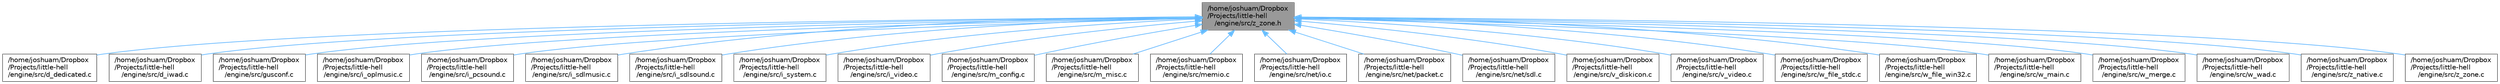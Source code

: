 digraph "/home/joshuam/Dropbox/Projects/little-hell/engine/src/z_zone.h"
{
 // LATEX_PDF_SIZE
  bgcolor="transparent";
  edge [fontname=Helvetica,fontsize=10,labelfontname=Helvetica,labelfontsize=10];
  node [fontname=Helvetica,fontsize=10,shape=box,height=0.2,width=0.4];
  Node1 [label="/home/joshuam/Dropbox\l/Projects/little-hell\l/engine/src/z_zone.h",height=0.2,width=0.4,color="gray40", fillcolor="grey60", style="filled", fontcolor="black",tooltip=" "];
  Node1 -> Node2 [dir="back",color="steelblue1",style="solid"];
  Node2 [label="/home/joshuam/Dropbox\l/Projects/little-hell\l/engine/src/d_dedicated.c",height=0.2,width=0.4,color="grey40", fillcolor="white", style="filled",URL="$d__dedicated_8c.html",tooltip=" "];
  Node1 -> Node3 [dir="back",color="steelblue1",style="solid"];
  Node3 [label="/home/joshuam/Dropbox\l/Projects/little-hell\l/engine/src/d_iwad.c",height=0.2,width=0.4,color="grey40", fillcolor="white", style="filled",URL="$d__iwad_8c.html",tooltip=" "];
  Node1 -> Node4 [dir="back",color="steelblue1",style="solid"];
  Node4 [label="/home/joshuam/Dropbox\l/Projects/little-hell\l/engine/src/gusconf.c",height=0.2,width=0.4,color="grey40", fillcolor="white", style="filled",URL="$gusconf_8c.html",tooltip=" "];
  Node1 -> Node5 [dir="back",color="steelblue1",style="solid"];
  Node5 [label="/home/joshuam/Dropbox\l/Projects/little-hell\l/engine/src/i_oplmusic.c",height=0.2,width=0.4,color="grey40", fillcolor="white", style="filled",URL="$i__oplmusic_8c.html",tooltip=" "];
  Node1 -> Node6 [dir="back",color="steelblue1",style="solid"];
  Node6 [label="/home/joshuam/Dropbox\l/Projects/little-hell\l/engine/src/i_pcsound.c",height=0.2,width=0.4,color="grey40", fillcolor="white", style="filled",URL="$i__pcsound_8c.html",tooltip=" "];
  Node1 -> Node7 [dir="back",color="steelblue1",style="solid"];
  Node7 [label="/home/joshuam/Dropbox\l/Projects/little-hell\l/engine/src/i_sdlmusic.c",height=0.2,width=0.4,color="grey40", fillcolor="white", style="filled",URL="$i__sdlmusic_8c.html",tooltip=" "];
  Node1 -> Node8 [dir="back",color="steelblue1",style="solid"];
  Node8 [label="/home/joshuam/Dropbox\l/Projects/little-hell\l/engine/src/i_sdlsound.c",height=0.2,width=0.4,color="grey40", fillcolor="white", style="filled",URL="$i__sdlsound_8c.html",tooltip=" "];
  Node1 -> Node9 [dir="back",color="steelblue1",style="solid"];
  Node9 [label="/home/joshuam/Dropbox\l/Projects/little-hell\l/engine/src/i_system.c",height=0.2,width=0.4,color="grey40", fillcolor="white", style="filled",URL="$i__system_8c.html",tooltip=" "];
  Node1 -> Node10 [dir="back",color="steelblue1",style="solid"];
  Node10 [label="/home/joshuam/Dropbox\l/Projects/little-hell\l/engine/src/i_video.c",height=0.2,width=0.4,color="grey40", fillcolor="white", style="filled",URL="$i__video_8c.html",tooltip=" "];
  Node1 -> Node11 [dir="back",color="steelblue1",style="solid"];
  Node11 [label="/home/joshuam/Dropbox\l/Projects/little-hell\l/engine/src/m_config.c",height=0.2,width=0.4,color="grey40", fillcolor="white", style="filled",URL="$m__config_8c.html",tooltip=" "];
  Node1 -> Node12 [dir="back",color="steelblue1",style="solid"];
  Node12 [label="/home/joshuam/Dropbox\l/Projects/little-hell\l/engine/src/m_misc.c",height=0.2,width=0.4,color="grey40", fillcolor="white", style="filled",URL="$m__misc_8c.html",tooltip=" "];
  Node1 -> Node13 [dir="back",color="steelblue1",style="solid"];
  Node13 [label="/home/joshuam/Dropbox\l/Projects/little-hell\l/engine/src/memio.c",height=0.2,width=0.4,color="grey40", fillcolor="white", style="filled",URL="$memio_8c.html",tooltip=" "];
  Node1 -> Node14 [dir="back",color="steelblue1",style="solid"];
  Node14 [label="/home/joshuam/Dropbox\l/Projects/little-hell\l/engine/src/net/io.c",height=0.2,width=0.4,color="grey40", fillcolor="white", style="filled",URL="$io_8c.html",tooltip=" "];
  Node1 -> Node15 [dir="back",color="steelblue1",style="solid"];
  Node15 [label="/home/joshuam/Dropbox\l/Projects/little-hell\l/engine/src/net/packet.c",height=0.2,width=0.4,color="grey40", fillcolor="white", style="filled",URL="$packet_8c.html",tooltip=" "];
  Node1 -> Node16 [dir="back",color="steelblue1",style="solid"];
  Node16 [label="/home/joshuam/Dropbox\l/Projects/little-hell\l/engine/src/net/sdl.c",height=0.2,width=0.4,color="grey40", fillcolor="white", style="filled",URL="$sdl_8c.html",tooltip=" "];
  Node1 -> Node17 [dir="back",color="steelblue1",style="solid"];
  Node17 [label="/home/joshuam/Dropbox\l/Projects/little-hell\l/engine/src/v_diskicon.c",height=0.2,width=0.4,color="grey40", fillcolor="white", style="filled",URL="$v__diskicon_8c.html",tooltip=" "];
  Node1 -> Node18 [dir="back",color="steelblue1",style="solid"];
  Node18 [label="/home/joshuam/Dropbox\l/Projects/little-hell\l/engine/src/v_video.c",height=0.2,width=0.4,color="grey40", fillcolor="white", style="filled",URL="$v__video_8c.html",tooltip=" "];
  Node1 -> Node19 [dir="back",color="steelblue1",style="solid"];
  Node19 [label="/home/joshuam/Dropbox\l/Projects/little-hell\l/engine/src/w_file_stdc.c",height=0.2,width=0.4,color="grey40", fillcolor="white", style="filled",URL="$w__file__stdc_8c.html",tooltip=" "];
  Node1 -> Node20 [dir="back",color="steelblue1",style="solid"];
  Node20 [label="/home/joshuam/Dropbox\l/Projects/little-hell\l/engine/src/w_file_win32.c",height=0.2,width=0.4,color="grey40", fillcolor="white", style="filled",URL="$w__file__win32_8c.html",tooltip=" "];
  Node1 -> Node21 [dir="back",color="steelblue1",style="solid"];
  Node21 [label="/home/joshuam/Dropbox\l/Projects/little-hell\l/engine/src/w_main.c",height=0.2,width=0.4,color="grey40", fillcolor="white", style="filled",URL="$w__main_8c.html",tooltip=" "];
  Node1 -> Node22 [dir="back",color="steelblue1",style="solid"];
  Node22 [label="/home/joshuam/Dropbox\l/Projects/little-hell\l/engine/src/w_merge.c",height=0.2,width=0.4,color="grey40", fillcolor="white", style="filled",URL="$w__merge_8c.html",tooltip=" "];
  Node1 -> Node23 [dir="back",color="steelblue1",style="solid"];
  Node23 [label="/home/joshuam/Dropbox\l/Projects/little-hell\l/engine/src/w_wad.c",height=0.2,width=0.4,color="grey40", fillcolor="white", style="filled",URL="$w__wad_8c.html",tooltip=" "];
  Node1 -> Node24 [dir="back",color="steelblue1",style="solid"];
  Node24 [label="/home/joshuam/Dropbox\l/Projects/little-hell\l/engine/src/z_native.c",height=0.2,width=0.4,color="grey40", fillcolor="white", style="filled",URL="$z__native_8c.html",tooltip=" "];
  Node1 -> Node25 [dir="back",color="steelblue1",style="solid"];
  Node25 [label="/home/joshuam/Dropbox\l/Projects/little-hell\l/engine/src/z_zone.c",height=0.2,width=0.4,color="grey40", fillcolor="white", style="filled",URL="$z__zone_8c.html",tooltip=" "];
}
